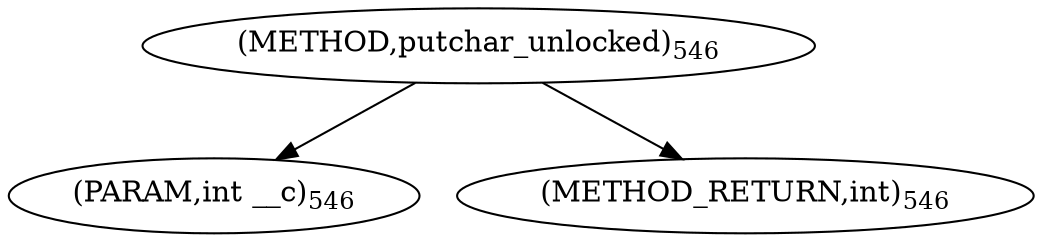 digraph "putchar_unlocked" {  
"30247" [label = <(METHOD,putchar_unlocked)<SUB>546</SUB>> ]
"30248" [label = <(PARAM,int __c)<SUB>546</SUB>> ]
"30249" [label = <(METHOD_RETURN,int)<SUB>546</SUB>> ]
  "30247" -> "30248" 
  "30247" -> "30249" 
}
